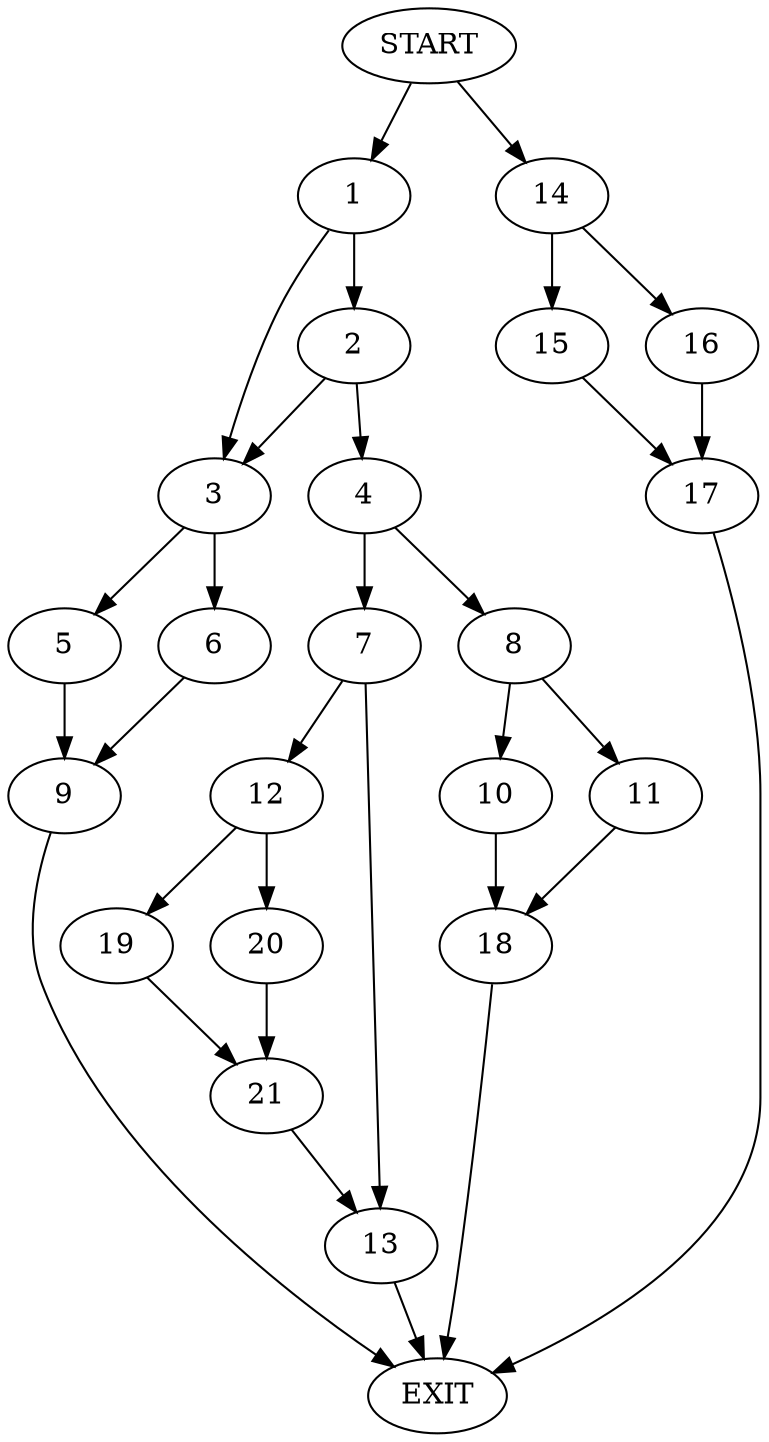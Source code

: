 digraph {
0 [label="START"]
22 [label="EXIT"]
0 -> 1
1 -> 2
1 -> 3
2 -> 3
2 -> 4
3 -> 5
3 -> 6
4 -> 7
4 -> 8
5 -> 9
6 -> 9
9 -> 22
8 -> 10
8 -> 11
7 -> 12
7 -> 13
0 -> 14
14 -> 15
14 -> 16
16 -> 17
15 -> 17
17 -> 22
11 -> 18
10 -> 18
18 -> 22
13 -> 22
12 -> 19
12 -> 20
19 -> 21
20 -> 21
21 -> 13
}
